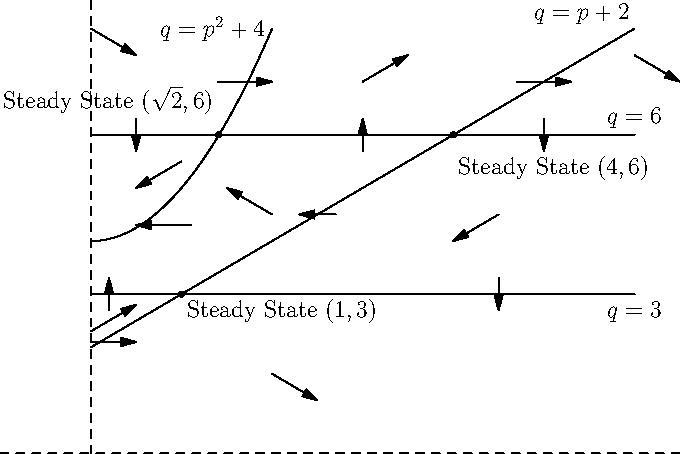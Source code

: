 size(12cm,8cm,IgnoreAspect);
import graph;
xaxis(dashed);
yaxis(dashed);

draw((0,3)--(6,3));
draw((0,6)--(6,6));

real f1(real x) {return x^2+4;}
draw(graph(f1,0,2));

real f2(real x) {return x+2;}
draw(graph(f2,0,6));

label("$q=3$",(6,3),S);
label("$q=6$",(6,6),N);
label("$q=p+2$",(6,8),NW);
label("$q=p^2+4$",(2,8),W);

dot((1,3));
label("Steady State $(1,3)$",(1,3),SE);

dot((4,6));
label("Steady State $(4,6)$",(4,5.7),SE);

dot((1.41,6));
label("Steady State $(\sqrt{2},6)$",(1.41,6.3),NW);

draw((2,1.5)--(2.5,1),Arrow);
draw((4.5,4.5)--(4,4),Arrow);
draw((6,7.5)--(6.5,7),Arrow);
draw((3,7)--(3.5,7.5),Arrow);
draw((2,4.5)--(1.5,5),Arrow);
draw((0,2.3)--(0.5,2.8),Arrow);
draw((1,5.5)--(0.5,5),Arrow);
draw((0,8)--(0.5,7.5),Arrow);

draw((0.2,2.7)--(0.2,3.3),Arrow);
draw((4.5,3.3)--(4.5,2.7),Arrow);
draw((0.5,6.3)--(0.5,5.7),Arrow);
draw((3,5.7)--(3,6.3),Arrow);
draw((5,6.3)--(5,5.7),Arrow);

draw((0,2.1)--(0.5,2.1),Arrow);
draw((2.7,4.5)--(2.3,4.5),Arrow);
draw((4.7,7)--(5.3,7),Arrow);
draw((1.1,4.3)--(0.5,4.3),Arrow);
draw((1.4,7)--(2,7),Arrow);


